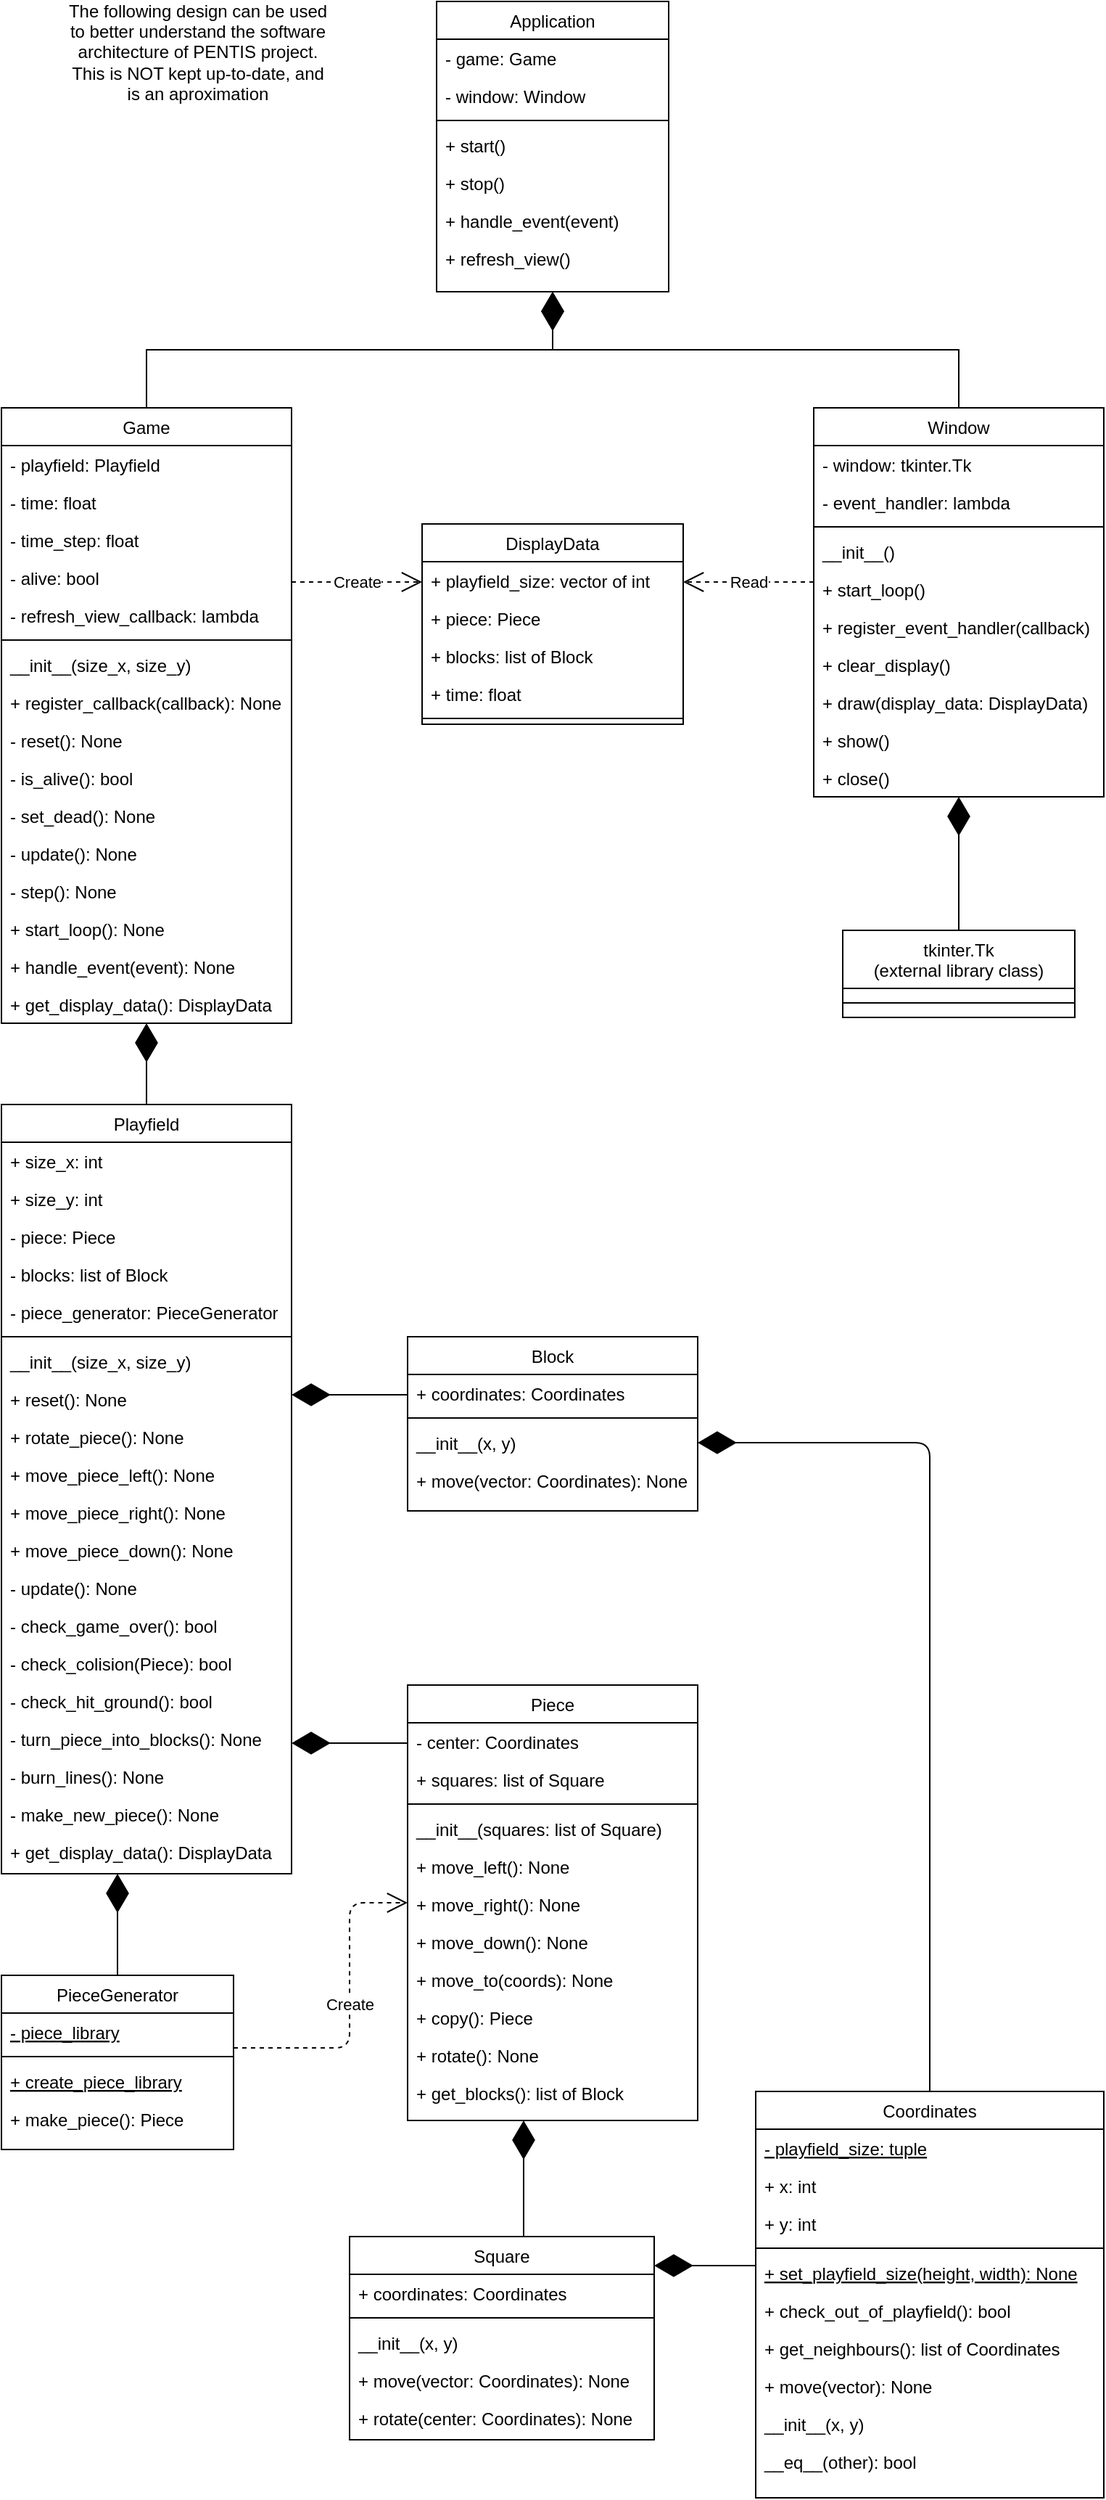 <mxfile version="13.9.9" type="device"><diagram id="C5RBs43oDa-KdzZeNtuy" name="Page-1"><mxGraphModel dx="1038" dy="607" grid="1" gridSize="10" guides="1" tooltips="1" connect="1" arrows="1" fold="1" page="1" pageScale="1" pageWidth="827" pageHeight="1169" math="0" shadow="0"><root><mxCell id="WIyWlLk6GJQsqaUBKTNV-0"/><mxCell id="WIyWlLk6GJQsqaUBKTNV-1" parent="WIyWlLk6GJQsqaUBKTNV-0"/><mxCell id="zkfFHV4jXpPFQw0GAbJ--6" value="DisplayData" style="swimlane;fontStyle=0;align=center;verticalAlign=top;childLayout=stackLayout;horizontal=1;startSize=26;horizontalStack=0;resizeParent=1;resizeLast=0;collapsible=1;marginBottom=0;rounded=0;shadow=0;strokeWidth=1;" parent="WIyWlLk6GJQsqaUBKTNV-1" vertex="1"><mxGeometry x="330" y="400" width="180" height="138" as="geometry"><mxRectangle x="130" y="380" width="160" height="26" as="alternateBounds"/></mxGeometry></mxCell><mxCell id="zkfFHV4jXpPFQw0GAbJ--7" value="+ playfield_size: vector of int" style="text;align=left;verticalAlign=top;spacingLeft=4;spacingRight=4;overflow=hidden;rotatable=0;points=[[0,0.5],[1,0.5]];portConstraint=eastwest;" parent="zkfFHV4jXpPFQw0GAbJ--6" vertex="1"><mxGeometry y="26" width="180" height="26" as="geometry"/></mxCell><mxCell id="zkfFHV4jXpPFQw0GAbJ--8" value="+ piece: Piece" style="text;align=left;verticalAlign=top;spacingLeft=4;spacingRight=4;overflow=hidden;rotatable=0;points=[[0,0.5],[1,0.5]];portConstraint=eastwest;rounded=0;shadow=0;html=0;" parent="zkfFHV4jXpPFQw0GAbJ--6" vertex="1"><mxGeometry y="52" width="180" height="26" as="geometry"/></mxCell><mxCell id="zkfFHV4jXpPFQw0GAbJ--10" value="+ blocks: list of Block" style="text;align=left;verticalAlign=top;spacingLeft=4;spacingRight=4;overflow=hidden;rotatable=0;points=[[0,0.5],[1,0.5]];portConstraint=eastwest;fontStyle=0" parent="zkfFHV4jXpPFQw0GAbJ--6" vertex="1"><mxGeometry y="78" width="180" height="26" as="geometry"/></mxCell><mxCell id="zkfFHV4jXpPFQw0GAbJ--11" value="+ time: float" style="text;align=left;verticalAlign=top;spacingLeft=4;spacingRight=4;overflow=hidden;rotatable=0;points=[[0,0.5],[1,0.5]];portConstraint=eastwest;" parent="zkfFHV4jXpPFQw0GAbJ--6" vertex="1"><mxGeometry y="104" width="180" height="26" as="geometry"/></mxCell><mxCell id="zkfFHV4jXpPFQw0GAbJ--9" value="" style="line;html=1;strokeWidth=1;align=left;verticalAlign=middle;spacingTop=-1;spacingLeft=3;spacingRight=3;rotatable=0;labelPosition=right;points=[];portConstraint=eastwest;" parent="zkfFHV4jXpPFQw0GAbJ--6" vertex="1"><mxGeometry y="130" width="180" height="8" as="geometry"/></mxCell><mxCell id="zkfFHV4jXpPFQw0GAbJ--13" value="tkinter.Tk&#10;(external library class)" style="swimlane;fontStyle=0;align=center;verticalAlign=top;childLayout=stackLayout;horizontal=1;startSize=40;horizontalStack=0;resizeParent=1;resizeLast=0;collapsible=1;marginBottom=0;rounded=0;shadow=0;strokeWidth=1;" parent="WIyWlLk6GJQsqaUBKTNV-1" vertex="1"><mxGeometry x="620" y="680" width="160" height="60" as="geometry"><mxRectangle x="340" y="380" width="170" height="26" as="alternateBounds"/></mxGeometry></mxCell><mxCell id="zkfFHV4jXpPFQw0GAbJ--15" value="" style="line;html=1;strokeWidth=1;align=left;verticalAlign=middle;spacingTop=-1;spacingLeft=3;spacingRight=3;rotatable=0;labelPosition=right;points=[];portConstraint=eastwest;" parent="zkfFHV4jXpPFQw0GAbJ--13" vertex="1"><mxGeometry y="40" width="160" height="20" as="geometry"/></mxCell><mxCell id="zkfFHV4jXpPFQw0GAbJ--17" value="Application" style="swimlane;fontStyle=0;align=center;verticalAlign=top;childLayout=stackLayout;horizontal=1;startSize=26;horizontalStack=0;resizeParent=1;resizeLast=0;collapsible=1;marginBottom=0;rounded=0;shadow=0;strokeWidth=1;" parent="WIyWlLk6GJQsqaUBKTNV-1" vertex="1"><mxGeometry x="340" y="40" width="160" height="200" as="geometry"><mxRectangle x="550" y="140" width="160" height="26" as="alternateBounds"/></mxGeometry></mxCell><mxCell id="zkfFHV4jXpPFQw0GAbJ--18" value="- game: Game" style="text;align=left;verticalAlign=top;spacingLeft=4;spacingRight=4;overflow=hidden;rotatable=0;points=[[0,0.5],[1,0.5]];portConstraint=eastwest;" parent="zkfFHV4jXpPFQw0GAbJ--17" vertex="1"><mxGeometry y="26" width="160" height="26" as="geometry"/></mxCell><mxCell id="zkfFHV4jXpPFQw0GAbJ--19" value="- window: Window" style="text;align=left;verticalAlign=top;spacingLeft=4;spacingRight=4;overflow=hidden;rotatable=0;points=[[0,0.5],[1,0.5]];portConstraint=eastwest;rounded=0;shadow=0;html=0;" parent="zkfFHV4jXpPFQw0GAbJ--17" vertex="1"><mxGeometry y="52" width="160" height="26" as="geometry"/></mxCell><mxCell id="zkfFHV4jXpPFQw0GAbJ--23" value="" style="line;html=1;strokeWidth=1;align=left;verticalAlign=middle;spacingTop=-1;spacingLeft=3;spacingRight=3;rotatable=0;labelPosition=right;points=[];portConstraint=eastwest;" parent="zkfFHV4jXpPFQw0GAbJ--17" vertex="1"><mxGeometry y="78" width="160" height="8" as="geometry"/></mxCell><mxCell id="zkfFHV4jXpPFQw0GAbJ--24" value="+ start()" style="text;align=left;verticalAlign=top;spacingLeft=4;spacingRight=4;overflow=hidden;rotatable=0;points=[[0,0.5],[1,0.5]];portConstraint=eastwest;" parent="zkfFHV4jXpPFQw0GAbJ--17" vertex="1"><mxGeometry y="86" width="160" height="26" as="geometry"/></mxCell><mxCell id="zkfFHV4jXpPFQw0GAbJ--20" value="+ stop()" style="text;align=left;verticalAlign=top;spacingLeft=4;spacingRight=4;overflow=hidden;rotatable=0;points=[[0,0.5],[1,0.5]];portConstraint=eastwest;rounded=0;shadow=0;html=0;" parent="zkfFHV4jXpPFQw0GAbJ--17" vertex="1"><mxGeometry y="112" width="160" height="26" as="geometry"/></mxCell><mxCell id="zkfFHV4jXpPFQw0GAbJ--21" value="+ handle_event(event)" style="text;align=left;verticalAlign=top;spacingLeft=4;spacingRight=4;overflow=hidden;rotatable=0;points=[[0,0.5],[1,0.5]];portConstraint=eastwest;rounded=0;shadow=0;html=0;" parent="zkfFHV4jXpPFQw0GAbJ--17" vertex="1"><mxGeometry y="138" width="160" height="26" as="geometry"/></mxCell><mxCell id="zkfFHV4jXpPFQw0GAbJ--22" value="+ refresh_view()" style="text;align=left;verticalAlign=top;spacingLeft=4;spacingRight=4;overflow=hidden;rotatable=0;points=[[0,0.5],[1,0.5]];portConstraint=eastwest;rounded=0;shadow=0;html=0;" parent="zkfFHV4jXpPFQw0GAbJ--17" vertex="1"><mxGeometry y="164" width="160" height="26" as="geometry"/></mxCell><mxCell id="t4JU2AuxpuFvDAwDtBHD-0" value="Game" style="swimlane;fontStyle=0;align=center;verticalAlign=top;childLayout=stackLayout;horizontal=1;startSize=26;horizontalStack=0;resizeParent=1;resizeLast=0;collapsible=1;marginBottom=0;rounded=0;shadow=0;strokeWidth=1;" parent="WIyWlLk6GJQsqaUBKTNV-1" vertex="1"><mxGeometry x="40" y="320" width="200" height="424" as="geometry"><mxRectangle x="550" y="140" width="160" height="26" as="alternateBounds"/></mxGeometry></mxCell><mxCell id="t4JU2AuxpuFvDAwDtBHD-1" value="- playfield: Playfield" style="text;align=left;verticalAlign=top;spacingLeft=4;spacingRight=4;overflow=hidden;rotatable=0;points=[[0,0.5],[1,0.5]];portConstraint=eastwest;" parent="t4JU2AuxpuFvDAwDtBHD-0" vertex="1"><mxGeometry y="26" width="200" height="26" as="geometry"/></mxCell><mxCell id="t4JU2AuxpuFvDAwDtBHD-2" value="- time: float" style="text;align=left;verticalAlign=top;spacingLeft=4;spacingRight=4;overflow=hidden;rotatable=0;points=[[0,0.5],[1,0.5]];portConstraint=eastwest;rounded=0;shadow=0;html=0;" parent="t4JU2AuxpuFvDAwDtBHD-0" vertex="1"><mxGeometry y="52" width="200" height="26" as="geometry"/></mxCell><mxCell id="t4JU2AuxpuFvDAwDtBHD-3" value="- time_step: float" style="text;align=left;verticalAlign=top;spacingLeft=4;spacingRight=4;overflow=hidden;rotatable=0;points=[[0,0.5],[1,0.5]];portConstraint=eastwest;rounded=0;shadow=0;html=0;" parent="t4JU2AuxpuFvDAwDtBHD-0" vertex="1"><mxGeometry y="78" width="200" height="26" as="geometry"/></mxCell><mxCell id="t4JU2AuxpuFvDAwDtBHD-4" value="- alive: bool" style="text;align=left;verticalAlign=top;spacingLeft=4;spacingRight=4;overflow=hidden;rotatable=0;points=[[0,0.5],[1,0.5]];portConstraint=eastwest;rounded=0;shadow=0;html=0;" parent="t4JU2AuxpuFvDAwDtBHD-0" vertex="1"><mxGeometry y="104" width="200" height="26" as="geometry"/></mxCell><mxCell id="t4JU2AuxpuFvDAwDtBHD-5" value="- refresh_view_callback: lambda" style="text;align=left;verticalAlign=top;spacingLeft=4;spacingRight=4;overflow=hidden;rotatable=0;points=[[0,0.5],[1,0.5]];portConstraint=eastwest;rounded=0;shadow=0;html=0;" parent="t4JU2AuxpuFvDAwDtBHD-0" vertex="1"><mxGeometry y="130" width="200" height="26" as="geometry"/></mxCell><mxCell id="t4JU2AuxpuFvDAwDtBHD-6" value="" style="line;html=1;strokeWidth=1;align=left;verticalAlign=middle;spacingTop=-1;spacingLeft=3;spacingRight=3;rotatable=0;labelPosition=right;points=[];portConstraint=eastwest;" parent="t4JU2AuxpuFvDAwDtBHD-0" vertex="1"><mxGeometry y="156" width="200" height="8" as="geometry"/></mxCell><mxCell id="t4JU2AuxpuFvDAwDtBHD-7" value="__init__(size_x, size_y)" style="text;align=left;verticalAlign=top;spacingLeft=4;spacingRight=4;overflow=hidden;rotatable=0;points=[[0,0.5],[1,0.5]];portConstraint=eastwest;" parent="t4JU2AuxpuFvDAwDtBHD-0" vertex="1"><mxGeometry y="164" width="200" height="26" as="geometry"/></mxCell><mxCell id="t4JU2AuxpuFvDAwDtBHD-118" value="+ register_callback(callback): None" style="text;align=left;verticalAlign=top;spacingLeft=4;spacingRight=4;overflow=hidden;rotatable=0;points=[[0,0.5],[1,0.5]];portConstraint=eastwest;" parent="t4JU2AuxpuFvDAwDtBHD-0" vertex="1"><mxGeometry y="190" width="200" height="26" as="geometry"/></mxCell><mxCell id="t4JU2AuxpuFvDAwDtBHD-117" value="- reset(): None" style="text;align=left;verticalAlign=top;spacingLeft=4;spacingRight=4;overflow=hidden;rotatable=0;points=[[0,0.5],[1,0.5]];portConstraint=eastwest;" parent="t4JU2AuxpuFvDAwDtBHD-0" vertex="1"><mxGeometry y="216" width="200" height="26" as="geometry"/></mxCell><mxCell id="t4JU2AuxpuFvDAwDtBHD-116" value="- is_alive(): bool" style="text;align=left;verticalAlign=top;spacingLeft=4;spacingRight=4;overflow=hidden;rotatable=0;points=[[0,0.5],[1,0.5]];portConstraint=eastwest;" parent="t4JU2AuxpuFvDAwDtBHD-0" vertex="1"><mxGeometry y="242" width="200" height="26" as="geometry"/></mxCell><mxCell id="t4JU2AuxpuFvDAwDtBHD-62" value="- set_dead(): None" style="text;align=left;verticalAlign=top;spacingLeft=4;spacingRight=4;overflow=hidden;rotatable=0;points=[[0,0.5],[1,0.5]];portConstraint=eastwest;" parent="t4JU2AuxpuFvDAwDtBHD-0" vertex="1"><mxGeometry y="268" width="200" height="26" as="geometry"/></mxCell><mxCell id="t4JU2AuxpuFvDAwDtBHD-115" value="- update(): None" style="text;align=left;verticalAlign=top;spacingLeft=4;spacingRight=4;overflow=hidden;rotatable=0;points=[[0,0.5],[1,0.5]];portConstraint=eastwest;" parent="t4JU2AuxpuFvDAwDtBHD-0" vertex="1"><mxGeometry y="294" width="200" height="26" as="geometry"/></mxCell><mxCell id="C_noFUyvqGDCikA2h_cZ-0" value="- step(): None" style="text;align=left;verticalAlign=top;spacingLeft=4;spacingRight=4;overflow=hidden;rotatable=0;points=[[0,0.5],[1,0.5]];portConstraint=eastwest;" vertex="1" parent="t4JU2AuxpuFvDAwDtBHD-0"><mxGeometry y="320" width="200" height="26" as="geometry"/></mxCell><mxCell id="t4JU2AuxpuFvDAwDtBHD-114" value="+ start_loop(): None" style="text;align=left;verticalAlign=top;spacingLeft=4;spacingRight=4;overflow=hidden;rotatable=0;points=[[0,0.5],[1,0.5]];portConstraint=eastwest;" parent="t4JU2AuxpuFvDAwDtBHD-0" vertex="1"><mxGeometry y="346" width="200" height="26" as="geometry"/></mxCell><mxCell id="t4JU2AuxpuFvDAwDtBHD-102" value="+ handle_event(event): None" style="text;align=left;verticalAlign=top;spacingLeft=4;spacingRight=4;overflow=hidden;rotatable=0;points=[[0,0.5],[1,0.5]];portConstraint=eastwest;rounded=0;shadow=0;html=0;" parent="t4JU2AuxpuFvDAwDtBHD-0" vertex="1"><mxGeometry y="372" width="200" height="26" as="geometry"/></mxCell><mxCell id="t4JU2AuxpuFvDAwDtBHD-8" value="+ get_display_data(): DisplayData" style="text;align=left;verticalAlign=top;spacingLeft=4;spacingRight=4;overflow=hidden;rotatable=0;points=[[0,0.5],[1,0.5]];portConstraint=eastwest;" parent="t4JU2AuxpuFvDAwDtBHD-0" vertex="1"><mxGeometry y="398" width="200" height="26" as="geometry"/></mxCell><mxCell id="t4JU2AuxpuFvDAwDtBHD-9" value="Block" style="swimlane;fontStyle=0;align=center;verticalAlign=top;childLayout=stackLayout;horizontal=1;startSize=26;horizontalStack=0;resizeParent=1;resizeLast=0;collapsible=1;marginBottom=0;rounded=0;shadow=0;strokeWidth=1;" parent="WIyWlLk6GJQsqaUBKTNV-1" vertex="1"><mxGeometry x="320" y="960" width="200" height="120" as="geometry"><mxRectangle x="550" y="140" width="160" height="26" as="alternateBounds"/></mxGeometry></mxCell><mxCell id="t4JU2AuxpuFvDAwDtBHD-10" value="+ coordinates: Coordinates" style="text;align=left;verticalAlign=top;spacingLeft=4;spacingRight=4;overflow=hidden;rotatable=0;points=[[0,0.5],[1,0.5]];portConstraint=eastwest;" parent="t4JU2AuxpuFvDAwDtBHD-9" vertex="1"><mxGeometry y="26" width="200" height="26" as="geometry"/></mxCell><mxCell id="t4JU2AuxpuFvDAwDtBHD-15" value="" style="line;html=1;strokeWidth=1;align=left;verticalAlign=middle;spacingTop=-1;spacingLeft=3;spacingRight=3;rotatable=0;labelPosition=right;points=[];portConstraint=eastwest;" parent="t4JU2AuxpuFvDAwDtBHD-9" vertex="1"><mxGeometry y="52" width="200" height="8" as="geometry"/></mxCell><mxCell id="t4JU2AuxpuFvDAwDtBHD-16" value="__init__(x, y)" style="text;align=left;verticalAlign=top;spacingLeft=4;spacingRight=4;overflow=hidden;rotatable=0;points=[[0,0.5],[1,0.5]];portConstraint=eastwest;" parent="t4JU2AuxpuFvDAwDtBHD-9" vertex="1"><mxGeometry y="60" width="200" height="26" as="geometry"/></mxCell><mxCell id="t4JU2AuxpuFvDAwDtBHD-17" value="+ move(vector: Coordinates): None" style="text;align=left;verticalAlign=top;spacingLeft=4;spacingRight=4;overflow=hidden;rotatable=0;points=[[0,0.5],[1,0.5]];portConstraint=eastwest;" parent="t4JU2AuxpuFvDAwDtBHD-9" vertex="1"><mxGeometry y="86" width="200" height="26" as="geometry"/></mxCell><mxCell id="t4JU2AuxpuFvDAwDtBHD-18" value="Square" style="swimlane;fontStyle=0;align=center;verticalAlign=top;childLayout=stackLayout;horizontal=1;startSize=26;horizontalStack=0;resizeParent=1;resizeLast=0;collapsible=1;marginBottom=0;rounded=0;shadow=0;strokeWidth=1;" parent="WIyWlLk6GJQsqaUBKTNV-1" vertex="1"><mxGeometry x="280" y="1580" width="210" height="140" as="geometry"><mxRectangle x="550" y="140" width="160" height="26" as="alternateBounds"/></mxGeometry></mxCell><mxCell id="t4JU2AuxpuFvDAwDtBHD-19" value="+ coordinates: Coordinates" style="text;align=left;verticalAlign=top;spacingLeft=4;spacingRight=4;overflow=hidden;rotatable=0;points=[[0,0.5],[1,0.5]];portConstraint=eastwest;" parent="t4JU2AuxpuFvDAwDtBHD-18" vertex="1"><mxGeometry y="26" width="210" height="26" as="geometry"/></mxCell><mxCell id="t4JU2AuxpuFvDAwDtBHD-24" value="" style="line;html=1;strokeWidth=1;align=left;verticalAlign=middle;spacingTop=-1;spacingLeft=3;spacingRight=3;rotatable=0;labelPosition=right;points=[];portConstraint=eastwest;" parent="t4JU2AuxpuFvDAwDtBHD-18" vertex="1"><mxGeometry y="52" width="210" height="8" as="geometry"/></mxCell><mxCell id="t4JU2AuxpuFvDAwDtBHD-25" value="__init__(x, y)" style="text;align=left;verticalAlign=top;spacingLeft=4;spacingRight=4;overflow=hidden;rotatable=0;points=[[0,0.5],[1,0.5]];portConstraint=eastwest;" parent="t4JU2AuxpuFvDAwDtBHD-18" vertex="1"><mxGeometry y="60" width="210" height="26" as="geometry"/></mxCell><mxCell id="t4JU2AuxpuFvDAwDtBHD-100" value="+ move(vector: Coordinates): None" style="text;align=left;verticalAlign=top;spacingLeft=4;spacingRight=4;overflow=hidden;rotatable=0;points=[[0,0.5],[1,0.5]];portConstraint=eastwest;rounded=0;shadow=0;html=0;" parent="t4JU2AuxpuFvDAwDtBHD-18" vertex="1"><mxGeometry y="86" width="210" height="26" as="geometry"/></mxCell><mxCell id="t4JU2AuxpuFvDAwDtBHD-101" value="+ rotate(center: Coordinates): None" style="text;align=left;verticalAlign=top;spacingLeft=4;spacingRight=4;overflow=hidden;rotatable=0;points=[[0,0.5],[1,0.5]];portConstraint=eastwest;rounded=0;shadow=0;html=0;" parent="t4JU2AuxpuFvDAwDtBHD-18" vertex="1"><mxGeometry y="112" width="210" height="26" as="geometry"/></mxCell><mxCell id="t4JU2AuxpuFvDAwDtBHD-27" value="Piece" style="swimlane;fontStyle=0;align=center;verticalAlign=top;childLayout=stackLayout;horizontal=1;startSize=26;horizontalStack=0;resizeParent=1;resizeLast=0;collapsible=1;marginBottom=0;rounded=0;shadow=0;strokeWidth=1;" parent="WIyWlLk6GJQsqaUBKTNV-1" vertex="1"><mxGeometry x="320" y="1200" width="200" height="300" as="geometry"><mxRectangle x="550" y="140" width="160" height="26" as="alternateBounds"/></mxGeometry></mxCell><mxCell id="t4JU2AuxpuFvDAwDtBHD-28" value="- center: Coordinates" style="text;align=left;verticalAlign=top;spacingLeft=4;spacingRight=4;overflow=hidden;rotatable=0;points=[[0,0.5],[1,0.5]];portConstraint=eastwest;" parent="t4JU2AuxpuFvDAwDtBHD-27" vertex="1"><mxGeometry y="26" width="200" height="26" as="geometry"/></mxCell><mxCell id="t4JU2AuxpuFvDAwDtBHD-29" value="+ squares: list of Square" style="text;align=left;verticalAlign=top;spacingLeft=4;spacingRight=4;overflow=hidden;rotatable=0;points=[[0,0.5],[1,0.5]];portConstraint=eastwest;rounded=0;shadow=0;html=0;" parent="t4JU2AuxpuFvDAwDtBHD-27" vertex="1"><mxGeometry y="52" width="200" height="26" as="geometry"/></mxCell><mxCell id="t4JU2AuxpuFvDAwDtBHD-33" value="" style="line;html=1;strokeWidth=1;align=left;verticalAlign=middle;spacingTop=-1;spacingLeft=3;spacingRight=3;rotatable=0;labelPosition=right;points=[];portConstraint=eastwest;" parent="t4JU2AuxpuFvDAwDtBHD-27" vertex="1"><mxGeometry y="78" width="200" height="8" as="geometry"/></mxCell><mxCell id="C_noFUyvqGDCikA2h_cZ-3" value="__init__(squares: list of Square)" style="text;align=left;verticalAlign=top;spacingLeft=4;spacingRight=4;overflow=hidden;rotatable=0;points=[[0,0.5],[1,0.5]];portConstraint=eastwest;" vertex="1" parent="t4JU2AuxpuFvDAwDtBHD-27"><mxGeometry y="86" width="200" height="26" as="geometry"/></mxCell><mxCell id="t4JU2AuxpuFvDAwDtBHD-34" value="+ move_left(): None" style="text;align=left;verticalAlign=top;spacingLeft=4;spacingRight=4;overflow=hidden;rotatable=0;points=[[0,0.5],[1,0.5]];portConstraint=eastwest;" parent="t4JU2AuxpuFvDAwDtBHD-27" vertex="1"><mxGeometry y="112" width="200" height="26" as="geometry"/></mxCell><mxCell id="t4JU2AuxpuFvDAwDtBHD-30" value="+ move_right(): None" style="text;align=left;verticalAlign=top;spacingLeft=4;spacingRight=4;overflow=hidden;rotatable=0;points=[[0,0.5],[1,0.5]];portConstraint=eastwest;rounded=0;shadow=0;html=0;" parent="t4JU2AuxpuFvDAwDtBHD-27" vertex="1"><mxGeometry y="138" width="200" height="26" as="geometry"/></mxCell><mxCell id="t4JU2AuxpuFvDAwDtBHD-31" value="+ move_down(): None" style="text;align=left;verticalAlign=top;spacingLeft=4;spacingRight=4;overflow=hidden;rotatable=0;points=[[0,0.5],[1,0.5]];portConstraint=eastwest;rounded=0;shadow=0;html=0;" parent="t4JU2AuxpuFvDAwDtBHD-27" vertex="1"><mxGeometry y="164" width="200" height="26" as="geometry"/></mxCell><mxCell id="C_noFUyvqGDCikA2h_cZ-1" value="+ move_to(coords): None" style="text;align=left;verticalAlign=top;spacingLeft=4;spacingRight=4;overflow=hidden;rotatable=0;points=[[0,0.5],[1,0.5]];portConstraint=eastwest;rounded=0;shadow=0;html=0;" vertex="1" parent="t4JU2AuxpuFvDAwDtBHD-27"><mxGeometry y="190" width="200" height="26" as="geometry"/></mxCell><mxCell id="C_noFUyvqGDCikA2h_cZ-2" value="+ copy(): Piece" style="text;align=left;verticalAlign=top;spacingLeft=4;spacingRight=4;overflow=hidden;rotatable=0;points=[[0,0.5],[1,0.5]];portConstraint=eastwest;rounded=0;shadow=0;html=0;" vertex="1" parent="t4JU2AuxpuFvDAwDtBHD-27"><mxGeometry y="216" width="200" height="26" as="geometry"/></mxCell><mxCell id="t4JU2AuxpuFvDAwDtBHD-32" value="+ rotate(): None" style="text;align=left;verticalAlign=top;spacingLeft=4;spacingRight=4;overflow=hidden;rotatable=0;points=[[0,0.5],[1,0.5]];portConstraint=eastwest;rounded=0;shadow=0;html=0;" parent="t4JU2AuxpuFvDAwDtBHD-27" vertex="1"><mxGeometry y="242" width="200" height="26" as="geometry"/></mxCell><mxCell id="t4JU2AuxpuFvDAwDtBHD-35" value="+ get_blocks(): list of Block" style="text;align=left;verticalAlign=top;spacingLeft=4;spacingRight=4;overflow=hidden;rotatable=0;points=[[0,0.5],[1,0.5]];portConstraint=eastwest;" parent="t4JU2AuxpuFvDAwDtBHD-27" vertex="1"><mxGeometry y="268" width="200" height="26" as="geometry"/></mxCell><mxCell id="t4JU2AuxpuFvDAwDtBHD-36" value="Playfield" style="swimlane;fontStyle=0;align=center;verticalAlign=top;childLayout=stackLayout;horizontal=1;startSize=26;horizontalStack=0;resizeParent=1;resizeLast=0;collapsible=1;marginBottom=0;rounded=0;shadow=0;strokeWidth=1;" parent="WIyWlLk6GJQsqaUBKTNV-1" vertex="1"><mxGeometry x="40" y="800" width="200" height="530" as="geometry"><mxRectangle x="550" y="140" width="160" height="26" as="alternateBounds"/></mxGeometry></mxCell><mxCell id="t4JU2AuxpuFvDAwDtBHD-37" value="+ size_x: int" style="text;align=left;verticalAlign=top;spacingLeft=4;spacingRight=4;overflow=hidden;rotatable=0;points=[[0,0.5],[1,0.5]];portConstraint=eastwest;" parent="t4JU2AuxpuFvDAwDtBHD-36" vertex="1"><mxGeometry y="26" width="200" height="26" as="geometry"/></mxCell><mxCell id="t4JU2AuxpuFvDAwDtBHD-38" value="+ size_y: int" style="text;align=left;verticalAlign=top;spacingLeft=4;spacingRight=4;overflow=hidden;rotatable=0;points=[[0,0.5],[1,0.5]];portConstraint=eastwest;rounded=0;shadow=0;html=0;" parent="t4JU2AuxpuFvDAwDtBHD-36" vertex="1"><mxGeometry y="52" width="200" height="26" as="geometry"/></mxCell><mxCell id="t4JU2AuxpuFvDAwDtBHD-39" value="- piece: Piece" style="text;align=left;verticalAlign=top;spacingLeft=4;spacingRight=4;overflow=hidden;rotatable=0;points=[[0,0.5],[1,0.5]];portConstraint=eastwest;rounded=0;shadow=0;html=0;" parent="t4JU2AuxpuFvDAwDtBHD-36" vertex="1"><mxGeometry y="78" width="200" height="26" as="geometry"/></mxCell><mxCell id="t4JU2AuxpuFvDAwDtBHD-40" value="- blocks: list of Block" style="text;align=left;verticalAlign=top;spacingLeft=4;spacingRight=4;overflow=hidden;rotatable=0;points=[[0,0.5],[1,0.5]];portConstraint=eastwest;rounded=0;shadow=0;html=0;" parent="t4JU2AuxpuFvDAwDtBHD-36" vertex="1"><mxGeometry y="104" width="200" height="26" as="geometry"/></mxCell><mxCell id="t4JU2AuxpuFvDAwDtBHD-41" value="- piece_generator: PieceGenerator" style="text;align=left;verticalAlign=top;spacingLeft=4;spacingRight=4;overflow=hidden;rotatable=0;points=[[0,0.5],[1,0.5]];portConstraint=eastwest;rounded=0;shadow=0;html=0;" parent="t4JU2AuxpuFvDAwDtBHD-36" vertex="1"><mxGeometry y="130" width="200" height="26" as="geometry"/></mxCell><mxCell id="t4JU2AuxpuFvDAwDtBHD-42" value="" style="line;html=1;strokeWidth=1;align=left;verticalAlign=middle;spacingTop=-1;spacingLeft=3;spacingRight=3;rotatable=0;labelPosition=right;points=[];portConstraint=eastwest;" parent="t4JU2AuxpuFvDAwDtBHD-36" vertex="1"><mxGeometry y="156" width="200" height="8" as="geometry"/></mxCell><mxCell id="t4JU2AuxpuFvDAwDtBHD-43" value="__init__(size_x, size_y)" style="text;align=left;verticalAlign=top;spacingLeft=4;spacingRight=4;overflow=hidden;rotatable=0;points=[[0,0.5],[1,0.5]];portConstraint=eastwest;" parent="t4JU2AuxpuFvDAwDtBHD-36" vertex="1"><mxGeometry y="164" width="200" height="26" as="geometry"/></mxCell><mxCell id="t4JU2AuxpuFvDAwDtBHD-105" value="+ reset(): None" style="text;align=left;verticalAlign=top;spacingLeft=4;spacingRight=4;overflow=hidden;rotatable=0;points=[[0,0.5],[1,0.5]];portConstraint=eastwest;rounded=0;shadow=0;html=0;" parent="t4JU2AuxpuFvDAwDtBHD-36" vertex="1"><mxGeometry y="190" width="200" height="26" as="geometry"/></mxCell><mxCell id="t4JU2AuxpuFvDAwDtBHD-106" value="+ rotate_piece(): None" style="text;align=left;verticalAlign=top;spacingLeft=4;spacingRight=4;overflow=hidden;rotatable=0;points=[[0,0.5],[1,0.5]];portConstraint=eastwest;rounded=0;shadow=0;html=0;" parent="t4JU2AuxpuFvDAwDtBHD-36" vertex="1"><mxGeometry y="216" width="200" height="26" as="geometry"/></mxCell><mxCell id="t4JU2AuxpuFvDAwDtBHD-107" value="+ move_piece_left(): None" style="text;align=left;verticalAlign=top;spacingLeft=4;spacingRight=4;overflow=hidden;rotatable=0;points=[[0,0.5],[1,0.5]];portConstraint=eastwest;rounded=0;shadow=0;html=0;" parent="t4JU2AuxpuFvDAwDtBHD-36" vertex="1"><mxGeometry y="242" width="200" height="26" as="geometry"/></mxCell><mxCell id="t4JU2AuxpuFvDAwDtBHD-108" value="+ move_piece_right(): None" style="text;align=left;verticalAlign=top;spacingLeft=4;spacingRight=4;overflow=hidden;rotatable=0;points=[[0,0.5],[1,0.5]];portConstraint=eastwest;rounded=0;shadow=0;html=0;" parent="t4JU2AuxpuFvDAwDtBHD-36" vertex="1"><mxGeometry y="268" width="200" height="26" as="geometry"/></mxCell><mxCell id="t4JU2AuxpuFvDAwDtBHD-13" value="+ move_piece_down(): None" style="text;align=left;verticalAlign=top;spacingLeft=4;spacingRight=4;overflow=hidden;rotatable=0;points=[[0,0.5],[1,0.5]];portConstraint=eastwest;rounded=0;shadow=0;html=0;" parent="t4JU2AuxpuFvDAwDtBHD-36" vertex="1"><mxGeometry y="294" width="200" height="26" as="geometry"/></mxCell><mxCell id="t4JU2AuxpuFvDAwDtBHD-12" value="- update(): None" style="text;align=left;verticalAlign=top;spacingLeft=4;spacingRight=4;overflow=hidden;rotatable=0;points=[[0,0.5],[1,0.5]];portConstraint=eastwest;rounded=0;shadow=0;html=0;" parent="t4JU2AuxpuFvDAwDtBHD-36" vertex="1"><mxGeometry y="320" width="200" height="26" as="geometry"/></mxCell><mxCell id="t4JU2AuxpuFvDAwDtBHD-11" value="- check_game_over(): bool" style="text;align=left;verticalAlign=top;spacingLeft=4;spacingRight=4;overflow=hidden;rotatable=0;points=[[0,0.5],[1,0.5]];portConstraint=eastwest;rounded=0;shadow=0;html=0;" parent="t4JU2AuxpuFvDAwDtBHD-36" vertex="1"><mxGeometry y="346" width="200" height="26" as="geometry"/></mxCell><mxCell id="t4JU2AuxpuFvDAwDtBHD-112" value="- check_colision(Piece): bool" style="text;align=left;verticalAlign=top;spacingLeft=4;spacingRight=4;overflow=hidden;rotatable=0;points=[[0,0.5],[1,0.5]];portConstraint=eastwest;rounded=0;shadow=0;html=0;" parent="t4JU2AuxpuFvDAwDtBHD-36" vertex="1"><mxGeometry y="372" width="200" height="26" as="geometry"/></mxCell><mxCell id="t4JU2AuxpuFvDAwDtBHD-47" value="- check_hit_ground(): bool" style="text;align=left;verticalAlign=top;spacingLeft=4;spacingRight=4;overflow=hidden;rotatable=0;points=[[0,0.5],[1,0.5]];portConstraint=eastwest;rounded=0;shadow=0;html=0;" parent="t4JU2AuxpuFvDAwDtBHD-36" vertex="1"><mxGeometry y="398" width="200" height="26" as="geometry"/></mxCell><mxCell id="t4JU2AuxpuFvDAwDtBHD-109" value="- turn_piece_into_blocks(): None" style="text;align=left;verticalAlign=top;spacingLeft=4;spacingRight=4;overflow=hidden;rotatable=0;points=[[0,0.5],[1,0.5]];portConstraint=eastwest;rounded=0;shadow=0;html=0;" parent="t4JU2AuxpuFvDAwDtBHD-36" vertex="1"><mxGeometry y="424" width="200" height="26" as="geometry"/></mxCell><mxCell id="t4JU2AuxpuFvDAwDtBHD-53" value="- burn_lines(): None" style="text;align=left;verticalAlign=top;spacingLeft=4;spacingRight=4;overflow=hidden;rotatable=0;points=[[0,0.5],[1,0.5]];portConstraint=eastwest;" parent="t4JU2AuxpuFvDAwDtBHD-36" vertex="1"><mxGeometry y="450" width="200" height="26" as="geometry"/></mxCell><mxCell id="t4JU2AuxpuFvDAwDtBHD-111" value="- make_new_piece(): None" style="text;align=left;verticalAlign=top;spacingLeft=4;spacingRight=4;overflow=hidden;rotatable=0;points=[[0,0.5],[1,0.5]];portConstraint=eastwest;" parent="t4JU2AuxpuFvDAwDtBHD-36" vertex="1"><mxGeometry y="476" width="200" height="26" as="geometry"/></mxCell><mxCell id="t4JU2AuxpuFvDAwDtBHD-110" value="+ get_display_data(): DisplayData" style="text;align=left;verticalAlign=top;spacingLeft=4;spacingRight=4;overflow=hidden;rotatable=0;points=[[0,0.5],[1,0.5]];portConstraint=eastwest;" parent="t4JU2AuxpuFvDAwDtBHD-36" vertex="1"><mxGeometry y="502" width="200" height="26" as="geometry"/></mxCell><mxCell id="t4JU2AuxpuFvDAwDtBHD-45" value="PieceGenerator" style="swimlane;fontStyle=0;align=center;verticalAlign=top;childLayout=stackLayout;horizontal=1;startSize=26;horizontalStack=0;resizeParent=1;resizeLast=0;collapsible=1;marginBottom=0;rounded=0;shadow=0;strokeWidth=1;" parent="WIyWlLk6GJQsqaUBKTNV-1" vertex="1"><mxGeometry x="40" y="1400" width="160" height="120" as="geometry"><mxRectangle x="550" y="140" width="160" height="26" as="alternateBounds"/></mxGeometry></mxCell><mxCell id="t4JU2AuxpuFvDAwDtBHD-46" value="- piece_library" style="text;align=left;verticalAlign=top;spacingLeft=4;spacingRight=4;overflow=hidden;rotatable=0;points=[[0,0.5],[1,0.5]];portConstraint=eastwest;fontStyle=4" parent="t4JU2AuxpuFvDAwDtBHD-45" vertex="1"><mxGeometry y="26" width="160" height="26" as="geometry"/></mxCell><mxCell id="t4JU2AuxpuFvDAwDtBHD-51" value="" style="line;html=1;strokeWidth=1;align=left;verticalAlign=middle;spacingTop=-1;spacingLeft=3;spacingRight=3;rotatable=0;labelPosition=right;points=[];portConstraint=eastwest;" parent="t4JU2AuxpuFvDAwDtBHD-45" vertex="1"><mxGeometry y="52" width="160" height="8" as="geometry"/></mxCell><mxCell id="t4JU2AuxpuFvDAwDtBHD-52" value="+ create_piece_library" style="text;align=left;verticalAlign=top;spacingLeft=4;spacingRight=4;overflow=hidden;rotatable=0;points=[[0,0.5],[1,0.5]];portConstraint=eastwest;fontStyle=4" parent="t4JU2AuxpuFvDAwDtBHD-45" vertex="1"><mxGeometry y="60" width="160" height="26" as="geometry"/></mxCell><mxCell id="t4JU2AuxpuFvDAwDtBHD-44" value="+ make_piece(): Piece" style="text;align=left;verticalAlign=top;spacingLeft=4;spacingRight=4;overflow=hidden;rotatable=0;points=[[0,0.5],[1,0.5]];portConstraint=eastwest;" parent="t4JU2AuxpuFvDAwDtBHD-45" vertex="1"><mxGeometry y="86" width="160" height="26" as="geometry"/></mxCell><mxCell id="t4JU2AuxpuFvDAwDtBHD-54" value="Window" style="swimlane;fontStyle=0;align=center;verticalAlign=top;childLayout=stackLayout;horizontal=1;startSize=26;horizontalStack=0;resizeParent=1;resizeLast=0;collapsible=1;marginBottom=0;rounded=0;shadow=0;strokeWidth=1;" parent="WIyWlLk6GJQsqaUBKTNV-1" vertex="1"><mxGeometry x="600" y="320" width="200" height="268" as="geometry"><mxRectangle x="550" y="140" width="160" height="26" as="alternateBounds"/></mxGeometry></mxCell><mxCell id="t4JU2AuxpuFvDAwDtBHD-55" value="- window: tkinter.Tk" style="text;align=left;verticalAlign=top;spacingLeft=4;spacingRight=4;overflow=hidden;rotatable=0;points=[[0,0.5],[1,0.5]];portConstraint=eastwest;" parent="t4JU2AuxpuFvDAwDtBHD-54" vertex="1"><mxGeometry y="26" width="200" height="26" as="geometry"/></mxCell><mxCell id="t4JU2AuxpuFvDAwDtBHD-113" value="- event_handler: lambda" style="text;align=left;verticalAlign=top;spacingLeft=4;spacingRight=4;overflow=hidden;rotatable=0;points=[[0,0.5],[1,0.5]];portConstraint=eastwest;" parent="t4JU2AuxpuFvDAwDtBHD-54" vertex="1"><mxGeometry y="52" width="200" height="26" as="geometry"/></mxCell><mxCell id="t4JU2AuxpuFvDAwDtBHD-60" value="" style="line;html=1;strokeWidth=1;align=left;verticalAlign=middle;spacingTop=-1;spacingLeft=3;spacingRight=3;rotatable=0;labelPosition=right;points=[];portConstraint=eastwest;" parent="t4JU2AuxpuFvDAwDtBHD-54" vertex="1"><mxGeometry y="78" width="200" height="8" as="geometry"/></mxCell><mxCell id="t4JU2AuxpuFvDAwDtBHD-61" value="__init__()" style="text;align=left;verticalAlign=top;spacingLeft=4;spacingRight=4;overflow=hidden;rotatable=0;points=[[0,0.5],[1,0.5]];portConstraint=eastwest;" parent="t4JU2AuxpuFvDAwDtBHD-54" vertex="1"><mxGeometry y="86" width="200" height="26" as="geometry"/></mxCell><mxCell id="t4JU2AuxpuFvDAwDtBHD-26" value="+ start_loop()" style="text;align=left;verticalAlign=top;spacingLeft=4;spacingRight=4;overflow=hidden;rotatable=0;points=[[0,0.5],[1,0.5]];portConstraint=eastwest;" parent="t4JU2AuxpuFvDAwDtBHD-54" vertex="1"><mxGeometry y="112" width="200" height="26" as="geometry"/></mxCell><mxCell id="t4JU2AuxpuFvDAwDtBHD-20" value="+ register_event_handler(callback)" style="text;align=left;verticalAlign=top;spacingLeft=4;spacingRight=4;overflow=hidden;rotatable=0;points=[[0,0.5],[1,0.5]];portConstraint=eastwest;rounded=0;shadow=0;html=0;" parent="t4JU2AuxpuFvDAwDtBHD-54" vertex="1"><mxGeometry y="138" width="200" height="26" as="geometry"/></mxCell><mxCell id="t4JU2AuxpuFvDAwDtBHD-59" value="+ clear_display()" style="text;align=left;verticalAlign=top;spacingLeft=4;spacingRight=4;overflow=hidden;rotatable=0;points=[[0,0.5],[1,0.5]];portConstraint=eastwest;rounded=0;shadow=0;html=0;" parent="t4JU2AuxpuFvDAwDtBHD-54" vertex="1"><mxGeometry y="164" width="200" height="26" as="geometry"/></mxCell><mxCell id="t4JU2AuxpuFvDAwDtBHD-58" value="+ draw(display_data: DisplayData)" style="text;align=left;verticalAlign=top;spacingLeft=4;spacingRight=4;overflow=hidden;rotatable=0;points=[[0,0.5],[1,0.5]];portConstraint=eastwest;rounded=0;shadow=0;html=0;" parent="t4JU2AuxpuFvDAwDtBHD-54" vertex="1"><mxGeometry y="190" width="200" height="26" as="geometry"/></mxCell><mxCell id="t4JU2AuxpuFvDAwDtBHD-57" value="+ show()" style="text;align=left;verticalAlign=top;spacingLeft=4;spacingRight=4;overflow=hidden;rotatable=0;points=[[0,0.5],[1,0.5]];portConstraint=eastwest;rounded=0;shadow=0;html=0;" parent="t4JU2AuxpuFvDAwDtBHD-54" vertex="1"><mxGeometry y="216" width="200" height="26" as="geometry"/></mxCell><mxCell id="t4JU2AuxpuFvDAwDtBHD-56" value="+ close()" style="text;align=left;verticalAlign=top;spacingLeft=4;spacingRight=4;overflow=hidden;rotatable=0;points=[[0,0.5],[1,0.5]];portConstraint=eastwest;rounded=0;shadow=0;html=0;" parent="t4JU2AuxpuFvDAwDtBHD-54" vertex="1"><mxGeometry y="242" width="200" height="26" as="geometry"/></mxCell><mxCell id="t4JU2AuxpuFvDAwDtBHD-63" value="Coordinates" style="swimlane;fontStyle=0;align=center;verticalAlign=top;childLayout=stackLayout;horizontal=1;startSize=26;horizontalStack=0;resizeParent=1;resizeLast=0;collapsible=1;marginBottom=0;rounded=0;shadow=0;strokeWidth=1;" parent="WIyWlLk6GJQsqaUBKTNV-1" vertex="1"><mxGeometry x="560" y="1480" width="240" height="280" as="geometry"><mxRectangle x="550" y="140" width="160" height="26" as="alternateBounds"/></mxGeometry></mxCell><mxCell id="t4JU2AuxpuFvDAwDtBHD-64" value="- playfield_size: tuple" style="text;align=left;verticalAlign=top;spacingLeft=4;spacingRight=4;overflow=hidden;rotatable=0;points=[[0,0.5],[1,0.5]];portConstraint=eastwest;fontStyle=4" parent="t4JU2AuxpuFvDAwDtBHD-63" vertex="1"><mxGeometry y="26" width="240" height="26" as="geometry"/></mxCell><mxCell id="t4JU2AuxpuFvDAwDtBHD-65" value="+ x: int" style="text;align=left;verticalAlign=top;spacingLeft=4;spacingRight=4;overflow=hidden;rotatable=0;points=[[0,0.5],[1,0.5]];portConstraint=eastwest;rounded=0;shadow=0;html=0;" parent="t4JU2AuxpuFvDAwDtBHD-63" vertex="1"><mxGeometry y="52" width="240" height="26" as="geometry"/></mxCell><mxCell id="t4JU2AuxpuFvDAwDtBHD-66" value="+ y: int" style="text;align=left;verticalAlign=top;spacingLeft=4;spacingRight=4;overflow=hidden;rotatable=0;points=[[0,0.5],[1,0.5]];portConstraint=eastwest;rounded=0;shadow=0;html=0;" parent="t4JU2AuxpuFvDAwDtBHD-63" vertex="1"><mxGeometry y="78" width="240" height="26" as="geometry"/></mxCell><mxCell id="t4JU2AuxpuFvDAwDtBHD-69" value="" style="line;html=1;strokeWidth=1;align=left;verticalAlign=middle;spacingTop=-1;spacingLeft=3;spacingRight=3;rotatable=0;labelPosition=right;points=[];portConstraint=eastwest;" parent="t4JU2AuxpuFvDAwDtBHD-63" vertex="1"><mxGeometry y="104" width="240" height="8" as="geometry"/></mxCell><mxCell id="t4JU2AuxpuFvDAwDtBHD-97" value="+ set_playfield_size(height, width): None" style="text;align=left;verticalAlign=top;spacingLeft=4;spacingRight=4;overflow=hidden;rotatable=0;points=[[0,0.5],[1,0.5]];portConstraint=eastwest;rounded=0;shadow=0;html=0;fontStyle=4" parent="t4JU2AuxpuFvDAwDtBHD-63" vertex="1"><mxGeometry y="112" width="240" height="26" as="geometry"/></mxCell><mxCell id="t4JU2AuxpuFvDAwDtBHD-70" value="+ check_out_of_playfield(): bool" style="text;align=left;verticalAlign=top;spacingLeft=4;spacingRight=4;overflow=hidden;rotatable=0;points=[[0,0.5],[1,0.5]];portConstraint=eastwest;" parent="t4JU2AuxpuFvDAwDtBHD-63" vertex="1"><mxGeometry y="138" width="240" height="26" as="geometry"/></mxCell><mxCell id="t4JU2AuxpuFvDAwDtBHD-71" value="+ get_neighbours(): list of Coordinates" style="text;align=left;verticalAlign=top;spacingLeft=4;spacingRight=4;overflow=hidden;rotatable=0;points=[[0,0.5],[1,0.5]];portConstraint=eastwest;" parent="t4JU2AuxpuFvDAwDtBHD-63" vertex="1"><mxGeometry y="164" width="240" height="26" as="geometry"/></mxCell><mxCell id="t4JU2AuxpuFvDAwDtBHD-68" value="+ move(vector): None" style="text;align=left;verticalAlign=top;spacingLeft=4;spacingRight=4;overflow=hidden;rotatable=0;points=[[0,0.5],[1,0.5]];portConstraint=eastwest;rounded=0;shadow=0;html=0;" parent="t4JU2AuxpuFvDAwDtBHD-63" vertex="1"><mxGeometry y="190" width="240" height="26" as="geometry"/></mxCell><mxCell id="t4JU2AuxpuFvDAwDtBHD-98" value="__init__(x, y)" style="text;align=left;verticalAlign=top;spacingLeft=4;spacingRight=4;overflow=hidden;rotatable=0;points=[[0,0.5],[1,0.5]];portConstraint=eastwest;rounded=0;shadow=0;html=0;" parent="t4JU2AuxpuFvDAwDtBHD-63" vertex="1"><mxGeometry y="216" width="240" height="26" as="geometry"/></mxCell><mxCell id="t4JU2AuxpuFvDAwDtBHD-99" value="__eq__(other): bool" style="text;align=left;verticalAlign=top;spacingLeft=4;spacingRight=4;overflow=hidden;rotatable=0;points=[[0,0.5],[1,0.5]];portConstraint=eastwest;rounded=0;shadow=0;html=0;" parent="t4JU2AuxpuFvDAwDtBHD-63" vertex="1"><mxGeometry y="242" width="240" height="26" as="geometry"/></mxCell><mxCell id="t4JU2AuxpuFvDAwDtBHD-119" value="Create" style="endArrow=open;endSize=12;dashed=1;html=1;" parent="WIyWlLk6GJQsqaUBKTNV-1" edge="1"><mxGeometry width="160" relative="1" as="geometry"><mxPoint x="240" y="440" as="sourcePoint"/><mxPoint x="330" y="440" as="targetPoint"/></mxGeometry></mxCell><mxCell id="t4JU2AuxpuFvDAwDtBHD-120" value="Read" style="endArrow=open;endSize=12;dashed=1;html=1;" parent="WIyWlLk6GJQsqaUBKTNV-1" edge="1"><mxGeometry width="160" relative="1" as="geometry"><mxPoint x="600" y="440" as="sourcePoint"/><mxPoint x="510" y="440" as="targetPoint"/></mxGeometry></mxCell><mxCell id="t4JU2AuxpuFvDAwDtBHD-121" value="" style="endArrow=diamondThin;endFill=1;endSize=24;html=1;exitX=0.5;exitY=0;exitDx=0;exitDy=0;" parent="WIyWlLk6GJQsqaUBKTNV-1" source="t4JU2AuxpuFvDAwDtBHD-45" edge="1"><mxGeometry width="160" relative="1" as="geometry"><mxPoint x="160" y="1360" as="sourcePoint"/><mxPoint x="120" y="1330" as="targetPoint"/></mxGeometry></mxCell><mxCell id="t4JU2AuxpuFvDAwDtBHD-128" value="" style="endArrow=diamondThin;endFill=1;endSize=24;html=1;" parent="WIyWlLk6GJQsqaUBKTNV-1" edge="1"><mxGeometry width="160" relative="1" as="geometry"><mxPoint x="400" y="1580" as="sourcePoint"/><mxPoint x="400" y="1500" as="targetPoint"/></mxGeometry></mxCell><mxCell id="t4JU2AuxpuFvDAwDtBHD-129" value="" style="endArrow=diamondThin;endFill=1;endSize=24;html=1;" parent="WIyWlLk6GJQsqaUBKTNV-1" edge="1"><mxGeometry width="160" relative="1" as="geometry"><mxPoint x="560" y="1600" as="sourcePoint"/><mxPoint x="490" y="1600" as="targetPoint"/></mxGeometry></mxCell><mxCell id="t4JU2AuxpuFvDAwDtBHD-130" value="" style="endArrow=diamondThin;endFill=1;endSize=24;html=1;exitX=0.5;exitY=0;exitDx=0;exitDy=0;entryX=1;entryY=0.5;entryDx=0;entryDy=0;" parent="WIyWlLk6GJQsqaUBKTNV-1" source="t4JU2AuxpuFvDAwDtBHD-63" target="t4JU2AuxpuFvDAwDtBHD-16" edge="1"><mxGeometry width="160" relative="1" as="geometry"><mxPoint x="230" y="1240" as="sourcePoint"/><mxPoint x="390" y="1240" as="targetPoint"/><Array as="points"><mxPoint x="680" y="1033"/></Array></mxGeometry></mxCell><mxCell id="t4JU2AuxpuFvDAwDtBHD-134" value="" style="endArrow=diamondThin;endFill=1;endSize=24;html=1;" parent="WIyWlLk6GJQsqaUBKTNV-1" edge="1"><mxGeometry width="160" relative="1" as="geometry"><mxPoint x="320" y="1240" as="sourcePoint"/><mxPoint x="240" y="1240" as="targetPoint"/></mxGeometry></mxCell><mxCell id="t4JU2AuxpuFvDAwDtBHD-135" value="" style="endArrow=diamondThin;endFill=1;endSize=24;html=1;" parent="WIyWlLk6GJQsqaUBKTNV-1" edge="1"><mxGeometry width="160" relative="1" as="geometry"><mxPoint x="320" y="1000" as="sourcePoint"/><mxPoint x="240" y="1000" as="targetPoint"/></mxGeometry></mxCell><mxCell id="t4JU2AuxpuFvDAwDtBHD-136" value="Create" style="endArrow=open;endSize=12;dashed=1;html=1;" parent="WIyWlLk6GJQsqaUBKTNV-1" edge="1"><mxGeometry width="160" relative="1" as="geometry"><mxPoint x="200" y="1450" as="sourcePoint"/><mxPoint x="320" y="1350" as="targetPoint"/><Array as="points"><mxPoint x="280" y="1450"/><mxPoint x="280" y="1350"/></Array><mxPoint as="offset"/></mxGeometry></mxCell><mxCell id="t4JU2AuxpuFvDAwDtBHD-139" value="" style="endArrow=diamondThin;endFill=1;endSize=24;html=1;exitX=0.5;exitY=0;exitDx=0;exitDy=0;entryX=0.5;entryY=1;entryDx=0;entryDy=0;" parent="WIyWlLk6GJQsqaUBKTNV-1" source="t4JU2AuxpuFvDAwDtBHD-36" target="t4JU2AuxpuFvDAwDtBHD-0" edge="1"><mxGeometry width="160" relative="1" as="geometry"><mxPoint x="190" y="740" as="sourcePoint"/><mxPoint x="350" y="740" as="targetPoint"/></mxGeometry></mxCell><mxCell id="t4JU2AuxpuFvDAwDtBHD-140" value="" style="endArrow=diamondThin;endFill=1;endSize=24;html=1;exitX=0.5;exitY=0;exitDx=0;exitDy=0;" parent="WIyWlLk6GJQsqaUBKTNV-1" source="zkfFHV4jXpPFQw0GAbJ--13" target="t4JU2AuxpuFvDAwDtBHD-56" edge="1"><mxGeometry width="160" relative="1" as="geometry"><mxPoint x="170" y="710" as="sourcePoint"/><mxPoint x="710" y="620" as="targetPoint"/></mxGeometry></mxCell><mxCell id="t4JU2AuxpuFvDAwDtBHD-141" value="" style="endArrow=diamondThin;endFill=1;endSize=24;html=1;exitX=0.5;exitY=0;exitDx=0;exitDy=0;entryX=0.5;entryY=1;entryDx=0;entryDy=0;rounded=0;" parent="WIyWlLk6GJQsqaUBKTNV-1" source="t4JU2AuxpuFvDAwDtBHD-0" target="zkfFHV4jXpPFQw0GAbJ--17" edge="1"><mxGeometry width="160" relative="1" as="geometry"><mxPoint x="270" y="250" as="sourcePoint"/><mxPoint x="430" y="250" as="targetPoint"/><Array as="points"><mxPoint x="140" y="280"/><mxPoint x="420" y="280"/></Array></mxGeometry></mxCell><mxCell id="t4JU2AuxpuFvDAwDtBHD-142" value="" style="endArrow=diamondThin;endFill=1;endSize=24;html=1;exitX=0.5;exitY=0;exitDx=0;exitDy=0;entryX=0.5;entryY=1;entryDx=0;entryDy=0;rounded=0;" parent="WIyWlLk6GJQsqaUBKTNV-1" source="t4JU2AuxpuFvDAwDtBHD-54" target="zkfFHV4jXpPFQw0GAbJ--17" edge="1"><mxGeometry width="160" relative="1" as="geometry"><mxPoint x="270" y="250" as="sourcePoint"/><mxPoint x="430" y="250" as="targetPoint"/><Array as="points"><mxPoint x="700" y="280"/><mxPoint x="420" y="280"/></Array></mxGeometry></mxCell><mxCell id="t4JU2AuxpuFvDAwDtBHD-143" value="The following design can be used&lt;br&gt;to better understand the software&lt;br&gt;architecture of PENTIS project.&lt;br&gt;This is NOT kept up-to-date, and&lt;br&gt;is an aproximation" style="text;html=1;align=center;verticalAlign=middle;resizable=0;points=[];autosize=1;" parent="WIyWlLk6GJQsqaUBKTNV-1" vertex="1"><mxGeometry x="80" y="40" width="190" height="70" as="geometry"/></mxCell></root></mxGraphModel></diagram></mxfile>